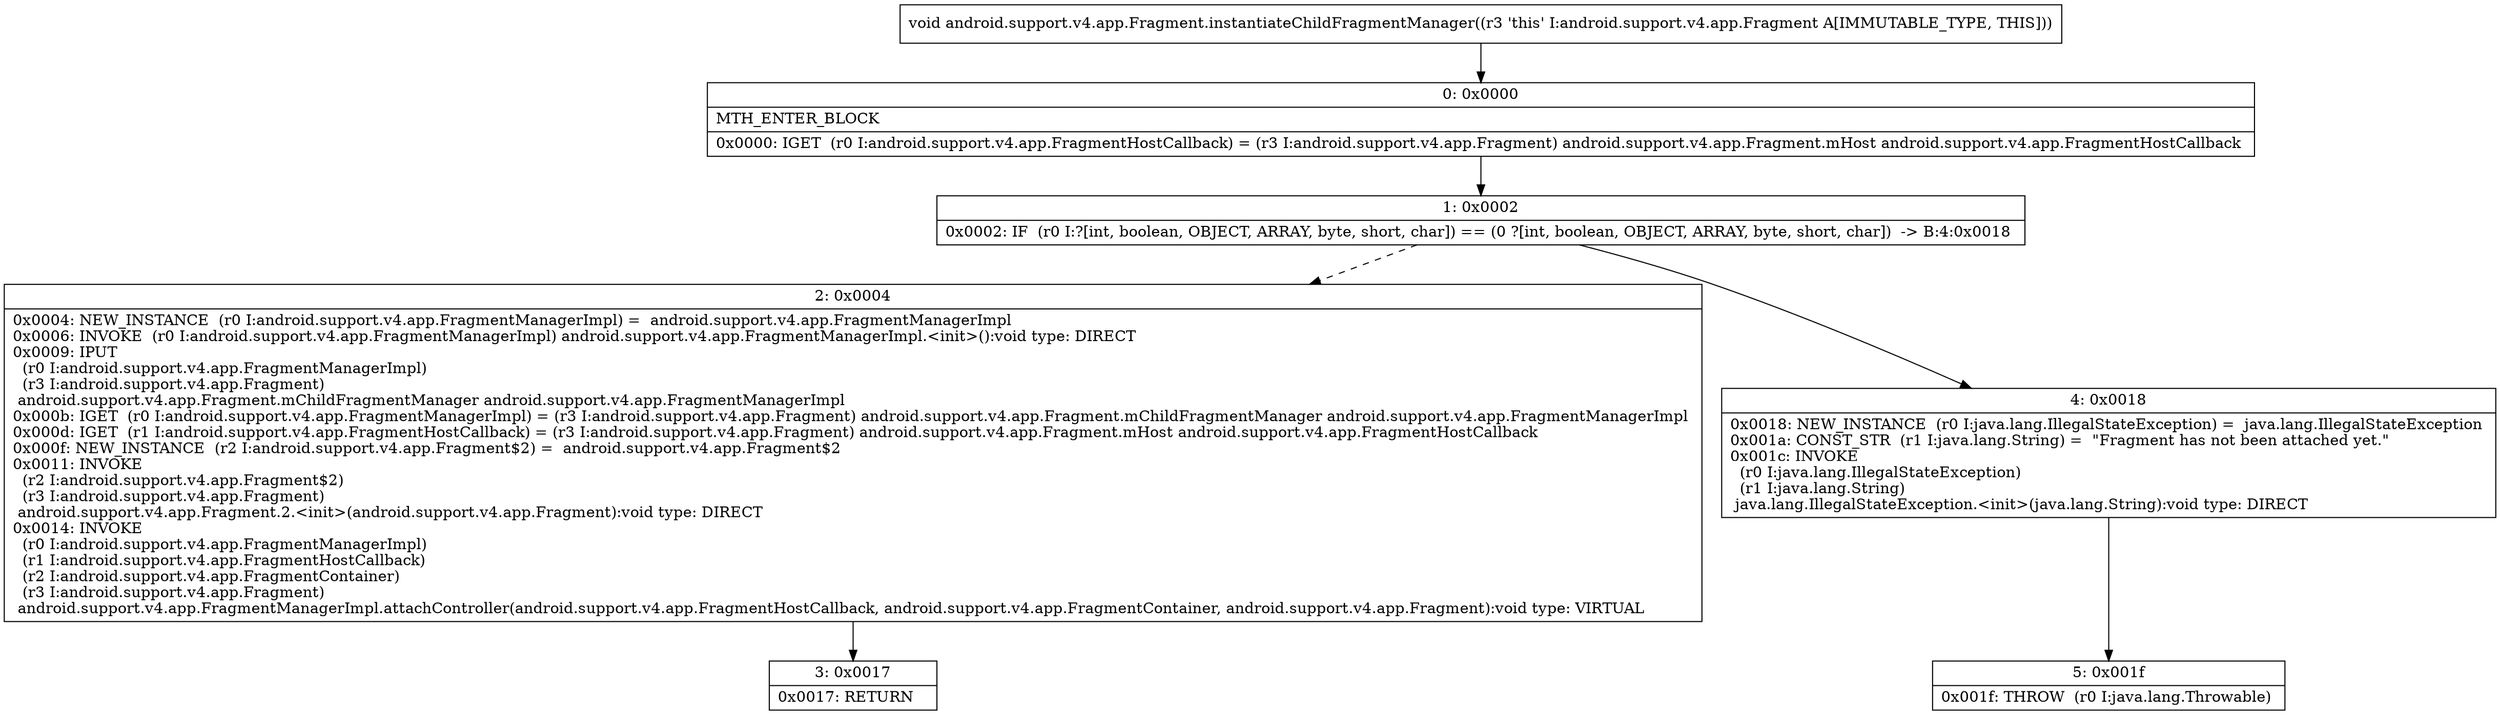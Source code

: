 digraph "CFG forandroid.support.v4.app.Fragment.instantiateChildFragmentManager()V" {
Node_0 [shape=record,label="{0\:\ 0x0000|MTH_ENTER_BLOCK\l|0x0000: IGET  (r0 I:android.support.v4.app.FragmentHostCallback) = (r3 I:android.support.v4.app.Fragment) android.support.v4.app.Fragment.mHost android.support.v4.app.FragmentHostCallback \l}"];
Node_1 [shape=record,label="{1\:\ 0x0002|0x0002: IF  (r0 I:?[int, boolean, OBJECT, ARRAY, byte, short, char]) == (0 ?[int, boolean, OBJECT, ARRAY, byte, short, char])  \-\> B:4:0x0018 \l}"];
Node_2 [shape=record,label="{2\:\ 0x0004|0x0004: NEW_INSTANCE  (r0 I:android.support.v4.app.FragmentManagerImpl) =  android.support.v4.app.FragmentManagerImpl \l0x0006: INVOKE  (r0 I:android.support.v4.app.FragmentManagerImpl) android.support.v4.app.FragmentManagerImpl.\<init\>():void type: DIRECT \l0x0009: IPUT  \l  (r0 I:android.support.v4.app.FragmentManagerImpl)\l  (r3 I:android.support.v4.app.Fragment)\l android.support.v4.app.Fragment.mChildFragmentManager android.support.v4.app.FragmentManagerImpl \l0x000b: IGET  (r0 I:android.support.v4.app.FragmentManagerImpl) = (r3 I:android.support.v4.app.Fragment) android.support.v4.app.Fragment.mChildFragmentManager android.support.v4.app.FragmentManagerImpl \l0x000d: IGET  (r1 I:android.support.v4.app.FragmentHostCallback) = (r3 I:android.support.v4.app.Fragment) android.support.v4.app.Fragment.mHost android.support.v4.app.FragmentHostCallback \l0x000f: NEW_INSTANCE  (r2 I:android.support.v4.app.Fragment$2) =  android.support.v4.app.Fragment$2 \l0x0011: INVOKE  \l  (r2 I:android.support.v4.app.Fragment$2)\l  (r3 I:android.support.v4.app.Fragment)\l android.support.v4.app.Fragment.2.\<init\>(android.support.v4.app.Fragment):void type: DIRECT \l0x0014: INVOKE  \l  (r0 I:android.support.v4.app.FragmentManagerImpl)\l  (r1 I:android.support.v4.app.FragmentHostCallback)\l  (r2 I:android.support.v4.app.FragmentContainer)\l  (r3 I:android.support.v4.app.Fragment)\l android.support.v4.app.FragmentManagerImpl.attachController(android.support.v4.app.FragmentHostCallback, android.support.v4.app.FragmentContainer, android.support.v4.app.Fragment):void type: VIRTUAL \l}"];
Node_3 [shape=record,label="{3\:\ 0x0017|0x0017: RETURN   \l}"];
Node_4 [shape=record,label="{4\:\ 0x0018|0x0018: NEW_INSTANCE  (r0 I:java.lang.IllegalStateException) =  java.lang.IllegalStateException \l0x001a: CONST_STR  (r1 I:java.lang.String) =  \"Fragment has not been attached yet.\" \l0x001c: INVOKE  \l  (r0 I:java.lang.IllegalStateException)\l  (r1 I:java.lang.String)\l java.lang.IllegalStateException.\<init\>(java.lang.String):void type: DIRECT \l}"];
Node_5 [shape=record,label="{5\:\ 0x001f|0x001f: THROW  (r0 I:java.lang.Throwable) \l}"];
MethodNode[shape=record,label="{void android.support.v4.app.Fragment.instantiateChildFragmentManager((r3 'this' I:android.support.v4.app.Fragment A[IMMUTABLE_TYPE, THIS])) }"];
MethodNode -> Node_0;
Node_0 -> Node_1;
Node_1 -> Node_2[style=dashed];
Node_1 -> Node_4;
Node_2 -> Node_3;
Node_4 -> Node_5;
}

